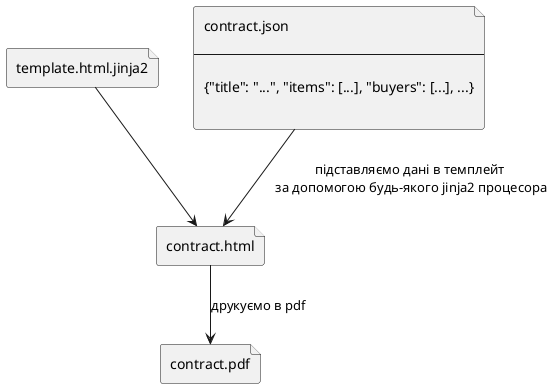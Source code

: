 @startuml




file template.html.jinja2



file contract.json [
    contract.json

    ----

    {"title": "...", "items": [...], "buyers": [...], ...}

]


file contract.html
template.html.jinja2 --> contract.html
contract.json --> contract.html: підставляємо дані в темплейт\n за допомогою будь-якого jinja2 процесора


file contract.pdf

contract.html --> contract.pdf: друкуємо в pdf



@enduml
